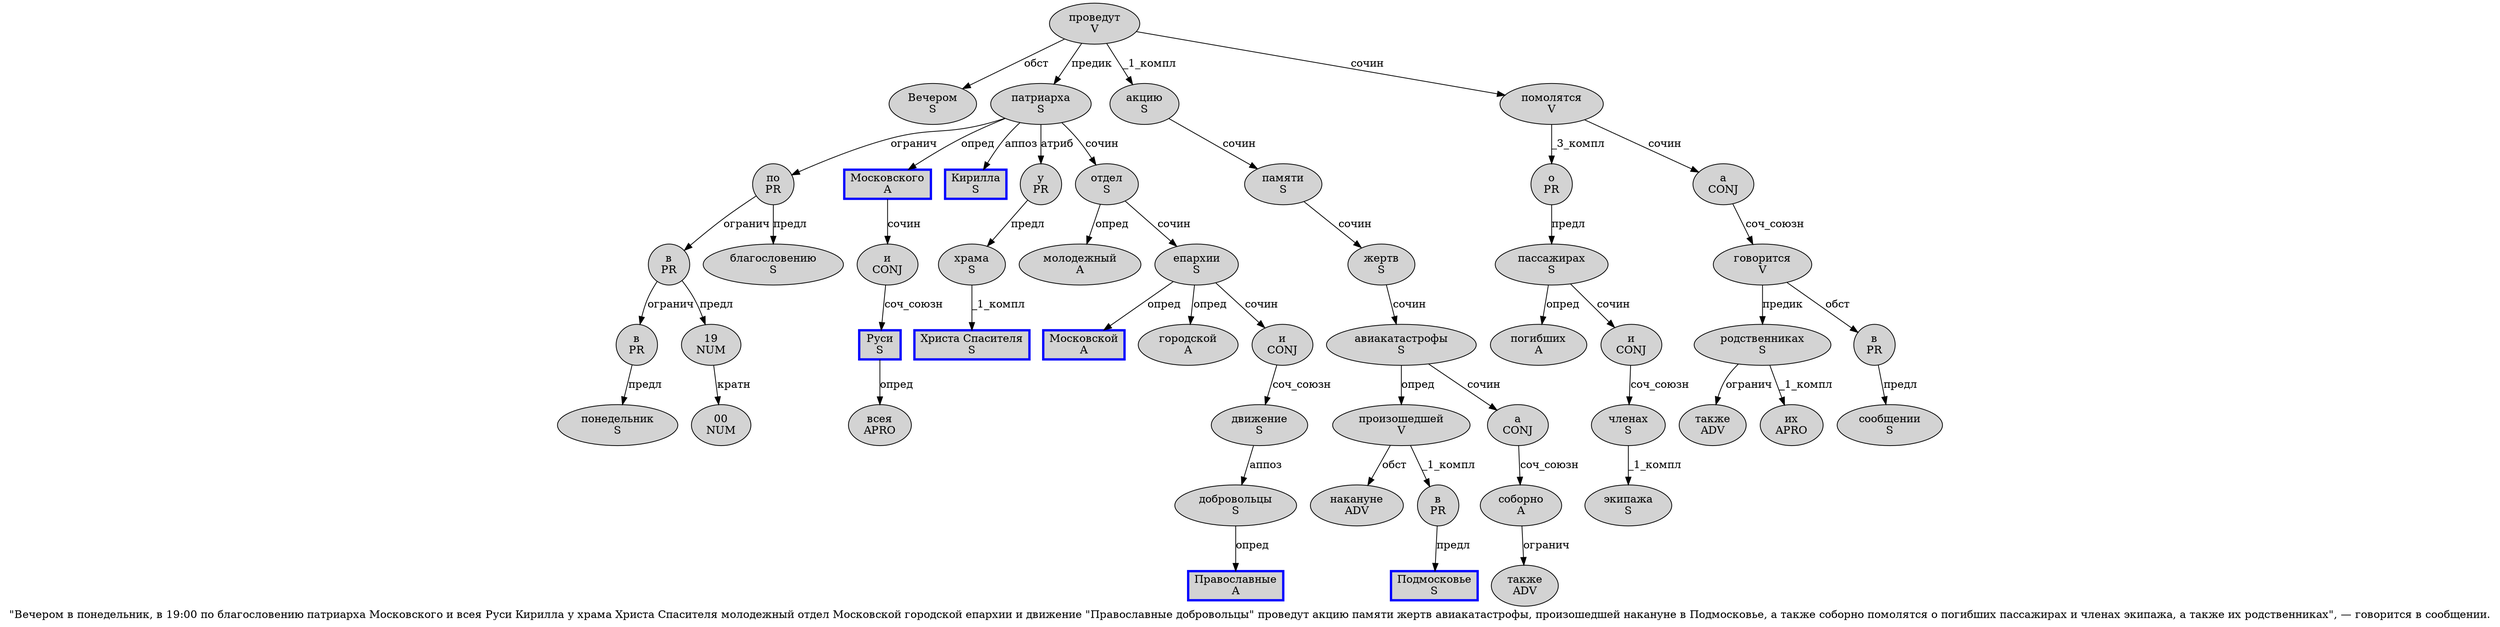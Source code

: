 digraph SENTENCE_527 {
	graph [label="\"Вечером в понедельник, в 19:00 по благословению патриарха Московского и всея Руси Кирилла у храма Христа Спасителя молодежный отдел Московской городской епархии и движение \"Православные добровольцы\" проведут акцию памяти жертв авиакатастрофы, произошедшей накануне в Подмосковье, а также соборно помолятся о погибших пассажирах и членах экипажа, а также их родственниках\", — говорится в сообщении."]
	node [style=filled]
		1 [label="Вечером
S" color="" fillcolor=lightgray penwidth=1 shape=ellipse]
		2 [label="в
PR" color="" fillcolor=lightgray penwidth=1 shape=ellipse]
		3 [label="понедельник
S" color="" fillcolor=lightgray penwidth=1 shape=ellipse]
		5 [label="в
PR" color="" fillcolor=lightgray penwidth=1 shape=ellipse]
		6 [label="19
NUM" color="" fillcolor=lightgray penwidth=1 shape=ellipse]
		8 [label="00
NUM" color="" fillcolor=lightgray penwidth=1 shape=ellipse]
		9 [label="по
PR" color="" fillcolor=lightgray penwidth=1 shape=ellipse]
		10 [label="благословению
S" color="" fillcolor=lightgray penwidth=1 shape=ellipse]
		11 [label="патриарха
S" color="" fillcolor=lightgray penwidth=1 shape=ellipse]
		12 [label="Московского
A" color=blue fillcolor=lightgray penwidth=3 shape=box]
		13 [label="и
CONJ" color="" fillcolor=lightgray penwidth=1 shape=ellipse]
		14 [label="всея
APRO" color="" fillcolor=lightgray penwidth=1 shape=ellipse]
		15 [label="Руси
S" color=blue fillcolor=lightgray penwidth=3 shape=box]
		16 [label="Кирилла
S" color=blue fillcolor=lightgray penwidth=3 shape=box]
		17 [label="у
PR" color="" fillcolor=lightgray penwidth=1 shape=ellipse]
		18 [label="храма
S" color="" fillcolor=lightgray penwidth=1 shape=ellipse]
		19 [label="Христа Спасителя
S" color=blue fillcolor=lightgray penwidth=3 shape=box]
		20 [label="молодежный
A" color="" fillcolor=lightgray penwidth=1 shape=ellipse]
		21 [label="отдел
S" color="" fillcolor=lightgray penwidth=1 shape=ellipse]
		22 [label="Московской
A" color=blue fillcolor=lightgray penwidth=3 shape=box]
		23 [label="городской
A" color="" fillcolor=lightgray penwidth=1 shape=ellipse]
		24 [label="епархии
S" color="" fillcolor=lightgray penwidth=1 shape=ellipse]
		25 [label="и
CONJ" color="" fillcolor=lightgray penwidth=1 shape=ellipse]
		26 [label="движение
S" color="" fillcolor=lightgray penwidth=1 shape=ellipse]
		28 [label="Православные
A" color=blue fillcolor=lightgray penwidth=3 shape=box]
		29 [label="добровольцы
S" color="" fillcolor=lightgray penwidth=1 shape=ellipse]
		31 [label="проведут
V" color="" fillcolor=lightgray penwidth=1 shape=ellipse]
		32 [label="акцию
S" color="" fillcolor=lightgray penwidth=1 shape=ellipse]
		33 [label="памяти
S" color="" fillcolor=lightgray penwidth=1 shape=ellipse]
		34 [label="жертв
S" color="" fillcolor=lightgray penwidth=1 shape=ellipse]
		35 [label="авиакатастрофы
S" color="" fillcolor=lightgray penwidth=1 shape=ellipse]
		37 [label="произошедшей
V" color="" fillcolor=lightgray penwidth=1 shape=ellipse]
		38 [label="накануне
ADV" color="" fillcolor=lightgray penwidth=1 shape=ellipse]
		39 [label="в
PR" color="" fillcolor=lightgray penwidth=1 shape=ellipse]
		40 [label="Подмосковье
S" color=blue fillcolor=lightgray penwidth=3 shape=box]
		42 [label="а
CONJ" color="" fillcolor=lightgray penwidth=1 shape=ellipse]
		43 [label="также
ADV" color="" fillcolor=lightgray penwidth=1 shape=ellipse]
		44 [label="соборно
A" color="" fillcolor=lightgray penwidth=1 shape=ellipse]
		45 [label="помолятся
V" color="" fillcolor=lightgray penwidth=1 shape=ellipse]
		46 [label="о
PR" color="" fillcolor=lightgray penwidth=1 shape=ellipse]
		47 [label="погибших
A" color="" fillcolor=lightgray penwidth=1 shape=ellipse]
		48 [label="пассажирах
S" color="" fillcolor=lightgray penwidth=1 shape=ellipse]
		49 [label="и
CONJ" color="" fillcolor=lightgray penwidth=1 shape=ellipse]
		50 [label="членах
S" color="" fillcolor=lightgray penwidth=1 shape=ellipse]
		51 [label="экипажа
S" color="" fillcolor=lightgray penwidth=1 shape=ellipse]
		53 [label="а
CONJ" color="" fillcolor=lightgray penwidth=1 shape=ellipse]
		54 [label="также
ADV" color="" fillcolor=lightgray penwidth=1 shape=ellipse]
		55 [label="их
APRO" color="" fillcolor=lightgray penwidth=1 shape=ellipse]
		56 [label="родственниках
S" color="" fillcolor=lightgray penwidth=1 shape=ellipse]
		60 [label="говорится
V" color="" fillcolor=lightgray penwidth=1 shape=ellipse]
		61 [label="в
PR" color="" fillcolor=lightgray penwidth=1 shape=ellipse]
		62 [label="сообщении
S" color="" fillcolor=lightgray penwidth=1 shape=ellipse]
			2 -> 3 [label="предл"]
			56 -> 54 [label="огранич"]
			56 -> 55 [label="_1_компл"]
			34 -> 35 [label="сочин"]
			42 -> 44 [label="соч_союзн"]
			44 -> 43 [label="огранич"]
			18 -> 19 [label="_1_компл"]
			61 -> 62 [label="предл"]
			6 -> 8 [label="кратн"]
			46 -> 48 [label="предл"]
			37 -> 38 [label="обст"]
			37 -> 39 [label="_1_компл"]
			33 -> 34 [label="сочин"]
			60 -> 56 [label="предик"]
			60 -> 61 [label="обст"]
			31 -> 1 [label="обст"]
			31 -> 11 [label="предик"]
			31 -> 32 [label="_1_компл"]
			31 -> 45 [label="сочин"]
			35 -> 37 [label="опред"]
			35 -> 42 [label="сочин"]
			49 -> 50 [label="соч_союзн"]
			39 -> 40 [label="предл"]
			25 -> 26 [label="соч_союзн"]
			48 -> 47 [label="опред"]
			48 -> 49 [label="сочин"]
			12 -> 13 [label="сочин"]
			26 -> 29 [label="аппоз"]
			13 -> 15 [label="соч_союзн"]
			17 -> 18 [label="предл"]
			9 -> 5 [label="огранич"]
			9 -> 10 [label="предл"]
			50 -> 51 [label="_1_компл"]
			24 -> 22 [label="опред"]
			24 -> 23 [label="опред"]
			24 -> 25 [label="сочин"]
			11 -> 9 [label="огранич"]
			11 -> 12 [label="опред"]
			11 -> 16 [label="аппоз"]
			11 -> 17 [label="атриб"]
			11 -> 21 [label="сочин"]
			29 -> 28 [label="опред"]
			45 -> 46 [label="_3_компл"]
			45 -> 53 [label="сочин"]
			21 -> 20 [label="опред"]
			21 -> 24 [label="сочин"]
			32 -> 33 [label="сочин"]
			53 -> 60 [label="соч_союзн"]
			15 -> 14 [label="опред"]
			5 -> 2 [label="огранич"]
			5 -> 6 [label="предл"]
}
